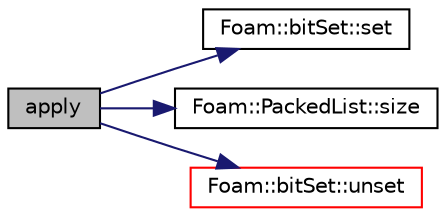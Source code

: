 digraph "apply"
{
  bgcolor="transparent";
  edge [fontname="Helvetica",fontsize="10",labelfontname="Helvetica",labelfontsize="10"];
  node [fontname="Helvetica",fontsize="10",shape=record];
  rankdir="LR";
  Node1 [label="apply",height=0.2,width=0.4,color="black", fillcolor="grey75", style="filled" fontcolor="black"];
  Node1 -> Node2 [color="midnightblue",fontsize="10",style="solid",fontname="Helvetica"];
  Node2 [label="Foam::bitSet::set",height=0.2,width=0.4,color="black",URL="$classFoam_1_1bitSet.html#a328eb3151d671c04eca8b15a44279b8e",tooltip="Set specified bits from another bitset. "];
  Node1 -> Node3 [color="midnightblue",fontsize="10",style="solid",fontname="Helvetica"];
  Node3 [label="Foam::PackedList::size",height=0.2,width=0.4,color="black",URL="$classFoam_1_1PackedList.html#a95603446b248fe1ecf5dc59bcc2eaff0",tooltip="Number of entries. "];
  Node1 -> Node4 [color="midnightblue",fontsize="10",style="solid",fontname="Helvetica"];
  Node4 [label="Foam::bitSet::unset",height=0.2,width=0.4,color="red",URL="$classFoam_1_1bitSet.html#ac92a37f529b9ccd5219672b09e1fcdcc",tooltip="Unset (subtract) the bits specified in the other bitset, which is a set difference corresponds to the..."];
}
